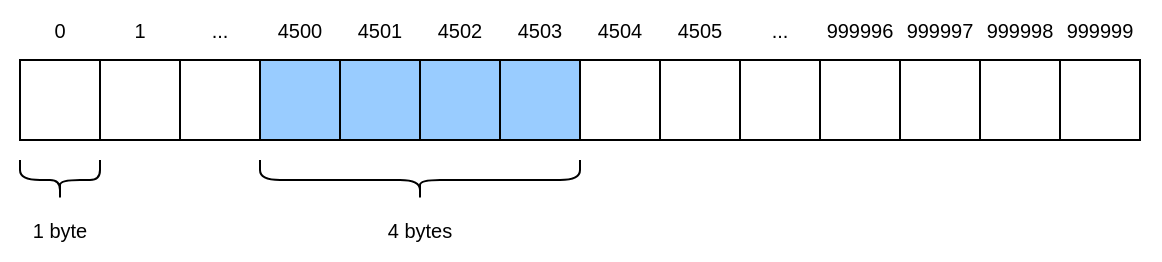 <mxfile version="22.1.0" type="device">
  <diagram name="Página-1" id="bQ1rllEOEDYiW1aN5I-O">
    <mxGraphModel dx="819" dy="426" grid="1" gridSize="10" guides="1" tooltips="1" connect="1" arrows="1" fold="1" page="1" pageScale="1" pageWidth="827" pageHeight="1169" math="0" shadow="0">
      <root>
        <mxCell id="0" />
        <mxCell id="1" parent="0" />
        <mxCell id="Feuc1XhzRp5uZQeY_s0X-1" value="" style="rounded=0;whiteSpace=wrap;html=1;" vertex="1" parent="1">
          <mxGeometry x="80" y="40" width="40" height="40" as="geometry" />
        </mxCell>
        <mxCell id="Feuc1XhzRp5uZQeY_s0X-16" value="0" style="text;html=1;strokeColor=none;fillColor=none;align=center;verticalAlign=middle;whiteSpace=wrap;rounded=0;fontSize=10;" vertex="1" parent="1">
          <mxGeometry x="70" y="10" width="60" height="30" as="geometry" />
        </mxCell>
        <mxCell id="Feuc1XhzRp5uZQeY_s0X-17" value="1" style="text;html=1;strokeColor=none;fillColor=none;align=center;verticalAlign=middle;whiteSpace=wrap;rounded=0;fontSize=10;" vertex="1" parent="1">
          <mxGeometry x="110" y="10" width="60" height="30" as="geometry" />
        </mxCell>
        <mxCell id="Feuc1XhzRp5uZQeY_s0X-18" value="..." style="text;html=1;strokeColor=none;fillColor=none;align=center;verticalAlign=middle;whiteSpace=wrap;rounded=0;fontSize=10;" vertex="1" parent="1">
          <mxGeometry x="150" y="10" width="60" height="30" as="geometry" />
        </mxCell>
        <mxCell id="Feuc1XhzRp5uZQeY_s0X-19" value="4500" style="text;html=1;strokeColor=none;fillColor=none;align=center;verticalAlign=middle;whiteSpace=wrap;rounded=0;fontSize=10;" vertex="1" parent="1">
          <mxGeometry x="190" y="10" width="60" height="30" as="geometry" />
        </mxCell>
        <mxCell id="Feuc1XhzRp5uZQeY_s0X-20" value="4501" style="text;html=1;strokeColor=none;fillColor=none;align=center;verticalAlign=middle;whiteSpace=wrap;rounded=0;fontSize=10;" vertex="1" parent="1">
          <mxGeometry x="230" y="10" width="60" height="30" as="geometry" />
        </mxCell>
        <mxCell id="Feuc1XhzRp5uZQeY_s0X-21" value="4502" style="text;html=1;strokeColor=none;fillColor=none;align=center;verticalAlign=middle;whiteSpace=wrap;rounded=0;fontSize=10;" vertex="1" parent="1">
          <mxGeometry x="270" y="10" width="60" height="30" as="geometry" />
        </mxCell>
        <mxCell id="Feuc1XhzRp5uZQeY_s0X-22" value="4503" style="text;html=1;strokeColor=none;fillColor=none;align=center;verticalAlign=middle;whiteSpace=wrap;rounded=0;fontSize=10;" vertex="1" parent="1">
          <mxGeometry x="310" y="10" width="60" height="30" as="geometry" />
        </mxCell>
        <mxCell id="Feuc1XhzRp5uZQeY_s0X-23" value="..." style="text;html=1;strokeColor=none;fillColor=none;align=center;verticalAlign=middle;whiteSpace=wrap;rounded=0;fontSize=10;" vertex="1" parent="1">
          <mxGeometry x="430" y="10" width="60" height="30" as="geometry" />
        </mxCell>
        <mxCell id="Feuc1XhzRp5uZQeY_s0X-24" value="999999" style="text;html=1;strokeColor=none;fillColor=none;align=center;verticalAlign=middle;whiteSpace=wrap;rounded=0;fontSize=10;" vertex="1" parent="1">
          <mxGeometry x="590" y="10" width="60" height="30" as="geometry" />
        </mxCell>
        <mxCell id="Feuc1XhzRp5uZQeY_s0X-26" value="999998" style="text;html=1;strokeColor=none;fillColor=none;align=center;verticalAlign=middle;whiteSpace=wrap;rounded=0;fontSize=10;" vertex="1" parent="1">
          <mxGeometry x="550" y="10" width="60" height="30" as="geometry" />
        </mxCell>
        <mxCell id="Feuc1XhzRp5uZQeY_s0X-27" value="999997" style="text;html=1;strokeColor=none;fillColor=none;align=center;verticalAlign=middle;whiteSpace=wrap;rounded=0;fontSize=10;" vertex="1" parent="1">
          <mxGeometry x="510" y="10" width="60" height="30" as="geometry" />
        </mxCell>
        <mxCell id="Feuc1XhzRp5uZQeY_s0X-28" value="999996" style="text;html=1;strokeColor=none;fillColor=none;align=center;verticalAlign=middle;whiteSpace=wrap;rounded=0;fontSize=10;" vertex="1" parent="1">
          <mxGeometry x="470" y="10" width="60" height="30" as="geometry" />
        </mxCell>
        <mxCell id="Feuc1XhzRp5uZQeY_s0X-29" value="4504" style="text;html=1;strokeColor=none;fillColor=none;align=center;verticalAlign=middle;whiteSpace=wrap;rounded=0;fontSize=10;" vertex="1" parent="1">
          <mxGeometry x="350" y="10" width="60" height="30" as="geometry" />
        </mxCell>
        <mxCell id="Feuc1XhzRp5uZQeY_s0X-30" value="4505" style="text;html=1;strokeColor=none;fillColor=none;align=center;verticalAlign=middle;whiteSpace=wrap;rounded=0;fontSize=10;" vertex="1" parent="1">
          <mxGeometry x="390" y="10" width="60" height="30" as="geometry" />
        </mxCell>
        <mxCell id="Feuc1XhzRp5uZQeY_s0X-31" value="" style="shape=curlyBracket;whiteSpace=wrap;html=1;rounded=1;labelPosition=left;verticalLabelPosition=middle;align=right;verticalAlign=middle;size=0.5;rotation=-90;" vertex="1" parent="1">
          <mxGeometry x="90" y="80" width="20" height="40" as="geometry" />
        </mxCell>
        <mxCell id="Feuc1XhzRp5uZQeY_s0X-32" value="1 byte" style="text;html=1;strokeColor=none;fillColor=none;align=center;verticalAlign=middle;whiteSpace=wrap;rounded=0;fontSize=10;" vertex="1" parent="1">
          <mxGeometry x="70" y="110" width="60" height="30" as="geometry" />
        </mxCell>
        <mxCell id="Feuc1XhzRp5uZQeY_s0X-33" value="" style="shape=curlyBracket;whiteSpace=wrap;html=1;rounded=1;labelPosition=left;verticalLabelPosition=middle;align=right;verticalAlign=middle;size=0.5;rotation=-90;" vertex="1" parent="1">
          <mxGeometry x="270" y="20" width="20" height="160" as="geometry" />
        </mxCell>
        <mxCell id="Feuc1XhzRp5uZQeY_s0X-34" value="4 bytes" style="text;html=1;strokeColor=none;fillColor=none;align=center;verticalAlign=middle;whiteSpace=wrap;rounded=0;fontSize=10;" vertex="1" parent="1">
          <mxGeometry x="250" y="110" width="60" height="30" as="geometry" />
        </mxCell>
        <mxCell id="Feuc1XhzRp5uZQeY_s0X-35" value="" style="rounded=0;whiteSpace=wrap;html=1;" vertex="1" parent="1">
          <mxGeometry x="120" y="40" width="40" height="40" as="geometry" />
        </mxCell>
        <mxCell id="Feuc1XhzRp5uZQeY_s0X-36" value="" style="rounded=0;whiteSpace=wrap;html=1;" vertex="1" parent="1">
          <mxGeometry x="160" y="40" width="40" height="40" as="geometry" />
        </mxCell>
        <mxCell id="Feuc1XhzRp5uZQeY_s0X-37" value="" style="rounded=0;whiteSpace=wrap;html=1;fillColor=#99CCFF;" vertex="1" parent="1">
          <mxGeometry x="200" y="40" width="40" height="40" as="geometry" />
        </mxCell>
        <mxCell id="Feuc1XhzRp5uZQeY_s0X-38" value="" style="rounded=0;whiteSpace=wrap;html=1;fillColor=#99CCFF;" vertex="1" parent="1">
          <mxGeometry x="240" y="40" width="40" height="40" as="geometry" />
        </mxCell>
        <mxCell id="Feuc1XhzRp5uZQeY_s0X-39" value="" style="rounded=0;whiteSpace=wrap;html=1;fillColor=#99CCFF;" vertex="1" parent="1">
          <mxGeometry x="280" y="40" width="40" height="40" as="geometry" />
        </mxCell>
        <mxCell id="Feuc1XhzRp5uZQeY_s0X-40" value="" style="rounded=0;whiteSpace=wrap;html=1;fillColor=#99CCFF;" vertex="1" parent="1">
          <mxGeometry x="320" y="40" width="40" height="40" as="geometry" />
        </mxCell>
        <mxCell id="Feuc1XhzRp5uZQeY_s0X-41" value="" style="rounded=0;whiteSpace=wrap;html=1;" vertex="1" parent="1">
          <mxGeometry x="360" y="40" width="40" height="40" as="geometry" />
        </mxCell>
        <mxCell id="Feuc1XhzRp5uZQeY_s0X-42" value="" style="rounded=0;whiteSpace=wrap;html=1;" vertex="1" parent="1">
          <mxGeometry x="400" y="40" width="40" height="40" as="geometry" />
        </mxCell>
        <mxCell id="Feuc1XhzRp5uZQeY_s0X-43" value="" style="rounded=0;whiteSpace=wrap;html=1;" vertex="1" parent="1">
          <mxGeometry x="440" y="40" width="40" height="40" as="geometry" />
        </mxCell>
        <mxCell id="Feuc1XhzRp5uZQeY_s0X-44" value="" style="rounded=0;whiteSpace=wrap;html=1;" vertex="1" parent="1">
          <mxGeometry x="480" y="40" width="40" height="40" as="geometry" />
        </mxCell>
        <mxCell id="Feuc1XhzRp5uZQeY_s0X-45" value="" style="rounded=0;whiteSpace=wrap;html=1;" vertex="1" parent="1">
          <mxGeometry x="520" y="40" width="40" height="40" as="geometry" />
        </mxCell>
        <mxCell id="Feuc1XhzRp5uZQeY_s0X-46" value="" style="rounded=0;whiteSpace=wrap;html=1;" vertex="1" parent="1">
          <mxGeometry x="560" y="40" width="40" height="40" as="geometry" />
        </mxCell>
        <mxCell id="Feuc1XhzRp5uZQeY_s0X-47" value="" style="rounded=0;whiteSpace=wrap;html=1;" vertex="1" parent="1">
          <mxGeometry x="600" y="40" width="40" height="40" as="geometry" />
        </mxCell>
      </root>
    </mxGraphModel>
  </diagram>
</mxfile>
